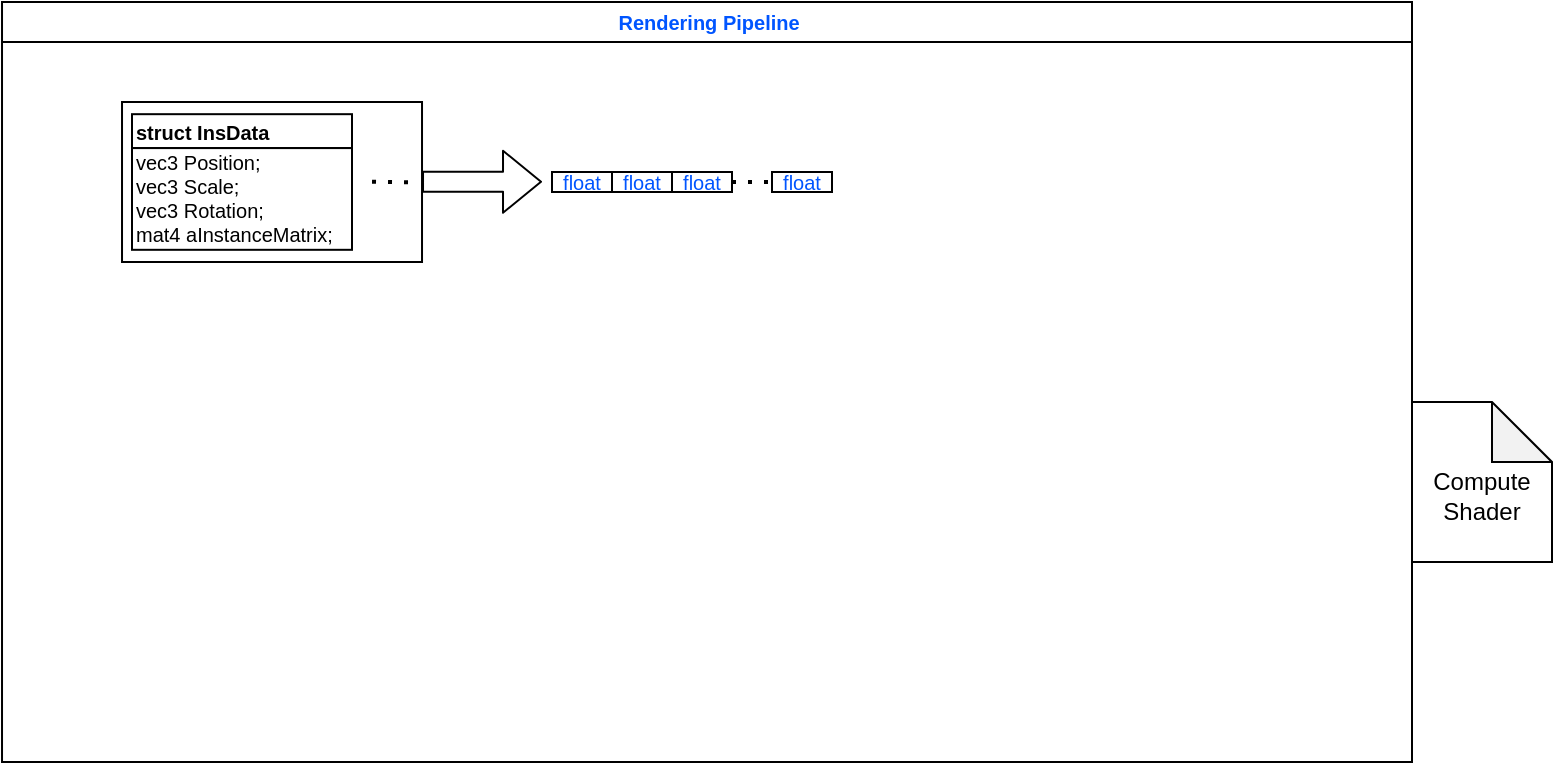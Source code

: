 <mxfile version="14.5.1" type="github">
  <diagram id="C5RBs43oDa-KdzZeNtuy" name="Page-1">
    <mxGraphModel dx="1422" dy="526" grid="1" gridSize="10" guides="1" tooltips="1" connect="1" arrows="1" fold="1" page="1" pageScale="1" pageWidth="827" pageHeight="1169" math="0" shadow="0">
      <root>
        <mxCell id="WIyWlLk6GJQsqaUBKTNV-0" />
        <mxCell id="WIyWlLk6GJQsqaUBKTNV-1" parent="WIyWlLk6GJQsqaUBKTNV-0" />
        <mxCell id="tY8or2dxc5fbOtywsdqu-50" value="Rendering Pipeline" style="swimlane;html=1;startSize=20;horizontal=1;containerType=tree;fontSize=10;fontColor=#0055FF;align=center;" vertex="1" parent="WIyWlLk6GJQsqaUBKTNV-1">
          <mxGeometry x="35.01" y="30" width="704.99" height="380" as="geometry" />
        </mxCell>
        <mxCell id="tY8or2dxc5fbOtywsdqu-52" value="&lt;span style=&quot;color: rgba(0 , 0 , 0 , 0) ; font-family: monospace ; font-size: 0px&quot;&gt;%3CmxGraphModel%3E%3Croot%3E%3CmxCell%20id%3D%220%22%2F%3E%3CmxCell%20id%3D%221%22%20parent%3D%220%22%2F%3E%3CmxCell%20id%3D%222%22%20value%3D%22%22%20style%3D%22endArrow%3Dnone%3Bdashed%3D1%3Bhtml%3D1%3BdashPattern%3D1%203%3BstrokeWidth%3D2%3B%22%20edge%3D%221%22%20parent%3D%221%22%3E%3CmxGeometry%20width%3D%2250%22%20height%3D%2250%22%20relative%3D%221%22%20as%3D%22geometry%22%3E%3CmxPoint%20x%3D%22380%22%20y%3D%22109.71%22%20as%3D%22sourcePoint%22%2F%3E%3CmxPoint%20x%3D%22420%22%20y%3D%22109.71%22%20as%3D%22targetPoint%22%2F%3E%3C%2FmxGeometry%3E%3C%2FmxCell%3E%3CmxCell%20id%3D%223%22%20style%3D%22edgeStyle%3DorthogonalEdgeStyle%3Brounded%3D0%3BorthogonalLoop%3D1%3BjettySize%3Dauto%3Bhtml%3D1%3BfontSize%3D10%3BfontColor%3D%230055FF%3B%22%20edge%3D%221%22%20source%3D%224%22%20parent%3D%221%22%3E%3CmxGeometry%20relative%3D%221%22%20as%3D%22geometry%22%3E%3CmxPoint%20x%3D%22275%22%20y%3D%22197%22%20as%3D%22targetPoint%22%2F%3E%3C%2FmxGeometry%3E%3C%2FmxCell%3E%3CmxCell%20id%3D%224%22%20value%3D%22%22%20style%3D%22shape%3DcurlyBracket%3BwhiteSpace%3Dwrap%3Bhtml%3D1%3Brounded%3D1%3BfontSize%3D23%3Balign%3Dleft%3Brotation%3D-90%3B%22%20vertex%3D%221%22%20parent%3D%221%22%3E%3CmxGeometry%20x%3D%22265.32%22%20y%3D%2222.19%22%20width%3D%2219.38%22%20height%3D%22290%22%20as%3D%22geometry%22%2F%3E%3C%2FmxCell%3E%3CmxCell%20id%3D%225%22%20value%3D%22%22%20style%3D%22group%22%20vertex%3D%221%22%20connectable%3D%220%22%20parent%3D%221%22%3E%3CmxGeometry%20x%3D%22140%22%20y%3D%2270%22%20width%3D%22110%22%20height%3D%2280%22%20as%3D%22geometry%22%2F%3E%3C%2FmxCell%3E%3CmxCell%20id%3D%226%22%20value%3D%22%26lt%3Bspan%20style%3D%26quot%3Bcolor%3A%20rgb(0%20%2C%200%20%2C%200)%20%3B%20font-family%3A%20%26amp%3B%2334%3Bhelvetica%26amp%3B%2334%3B%20%3B%20text-align%3A%20center%26quot%3B%26gt%3B%26lt%3Bfont%20style%3D%26quot%3Bfont-size%3A%2010px%26quot%3B%26gt%3B%26lt%3Bb%26gt%3Bstruct%20InsData%26lt%3B%2Fb%26gt%3B%26lt%3B%2Ffont%26gt%3B%26lt%3B%2Fspan%26gt%3B%26lt%3Bspan%20style%3D%26quot%3Bcolor%3A%20rgb(0%20%2C%200%20%2C%200)%20%3B%20font-family%3A%20%26amp%3B%2334%3Bhelvetica%26amp%3B%2334%3B%20%3B%20font-size%3A%2012px%26quot%3B%26gt%3B%26lt%3Bbr%26gt%3B%26lt%3B%2Fspan%26gt%3B%22%20style%3D%22rounded%3D0%3BwhiteSpace%3Dwrap%3Bhtml%3D1%3BfontSize%3D10%3BfontColor%3D%230055FF%3Balign%3Dleft%3B%22%20vertex%3D%221%22%20parent%3D%225%22%3E%3CmxGeometry%20width%3D%22110%22%20height%3D%2220%22%20as%3D%22geometry%22%2F%3E%3C%2FmxCell%3E%3CmxCell%20id%3D%227%22%20value%3D%22%26lt%3Bfont%20style%3D%26quot%3Bfont-size%3A%2010px%26quot%3B%26gt%3B%26lt%3Bspan%20style%3D%26quot%3Bcolor%3A%20rgb(0%20%2C%200%20%2C%200)%26quot%3B%26gt%3Bvec3%20Position%3B%26lt%3B%2Fspan%26gt%3B%26lt%3Bbr%20style%3D%26quot%3Bcolor%3A%20rgb(0%20%2C%200%20%2C%200)%26quot%3B%26gt%3B%26lt%3B%2Ffont%26gt%3B%26lt%3Bdiv%20style%3D%26quot%3Bcolor%3A%20rgb(0%20%2C%200%20%2C%200)%26quot%3B%26gt%3B%26lt%3Bfont%20style%3D%26quot%3Bfont-size%3A%2010px%26quot%3B%26gt%3Bvec3%20Scale%3B%26lt%3B%2Ffont%26gt%3B%26lt%3B%2Fdiv%26gt%3B%26lt%3Bdiv%20style%3D%26quot%3Bcolor%3A%20rgb(0%20%2C%200%20%2C%200)%26quot%3B%26gt%3B%26lt%3Bfont%20style%3D%26quot%3Bfont-size%3A%2010px%26quot%3B%26gt%3Bvec3%20Rotation%3B%26lt%3B%2Ffont%26gt%3B%26lt%3B%2Fdiv%26gt%3B%26lt%3Bdiv%20style%3D%26quot%3Bcolor%3A%20rgb(0%20%2C%200%20%2C%200)%26quot%3B%26gt%3B%26lt%3Bfont%20style%3D%26quot%3Bfont-size%3A%2010px%26quot%3B%26gt%3Bmat4%20aInstanceMatrix%3B%26lt%3B%2Ffont%26gt%3B%26lt%3B%2Fdiv%26gt%3B%22%20style%3D%22rounded%3D0%3BwhiteSpace%3Dwrap%3Bhtml%3D1%3BfontSize%3D10%3BfontColor%3D%230055FF%3Balign%3Dleft%3B%22%20vertex%3D%221%22%20parent%3D%225%22%3E%3CmxGeometry%20y%3D%2220%22%20width%3D%22110%22%20height%3D%2260%22%20as%3D%22geometry%22%2F%3E%3C%2FmxCell%3E%3CmxCell%20id%3D%228%22%20value%3D%22%22%20style%3D%22group%22%20vertex%3D%221%22%20connectable%3D%220%22%20parent%3D%221%22%3E%3CmxGeometry%20x%3D%22260%22%20y%3D%2270%22%20width%3D%22110%22%20height%3D%2280%22%20as%3D%22geometry%22%2F%3E%3C%2FmxCell%3E%3CmxCell%20id%3D%229%22%20value%3D%22%26lt%3Bspan%20style%3D%26quot%3Bcolor%3A%20rgb(0%20%2C%200%20%2C%200)%20%3B%20font-family%3A%20%26amp%3B%2334%3Bhelvetica%26amp%3B%2334%3B%20%3B%20text-align%3A%20center%26quot%3B%26gt%3B%26lt%3Bfont%20style%3D%26quot%3Bfont-size%3A%2010px%26quot%3B%26gt%3B%26lt%3Bb%26gt%3Bstruct%20InsData%26lt%3B%2Fb%26gt%3B%26lt%3B%2Ffont%26gt%3B%26lt%3B%2Fspan%26gt%3B%26lt%3Bspan%20style%3D%26quot%3Bcolor%3A%20rgb(0%20%2C%200%20%2C%200)%20%3B%20font-family%3A%20%26amp%3B%2334%3Bhelvetica%26amp%3B%2334%3B%20%3B%20font-size%3A%2012px%26quot%3B%26gt%3B%26lt%3Bbr%26gt%3B%26lt%3B%2Fspan%26gt%3B%22%20style%3D%22rounded%3D0%3BwhiteSpace%3Dwrap%3Bhtml%3D1%3BfontSize%3D10%3BfontColor%3D%230055FF%3Balign%3Dleft%3B%22%20vertex%3D%221%22%20parent%3D%228%22%3E%3CmxGeometry%20width%3D%22110%22%20height%3D%2220%22%20as%3D%22geometry%22%2F%3E%3C%2FmxCell%3E%3CmxCell%20id%3D%2210%22%20value%3D%22%26lt%3Bfont%20style%3D%26quot%3Bfont-size%3A%2010px%26quot%3B%26gt%3B%26lt%3Bspan%20style%3D%26quot%3Bcolor%3A%20rgb(0%20%2C%200%20%2C%200)%26quot%3B%26gt%3Bvec3%20Position%3B%26lt%3B%2Fspan%26gt%3B%26lt%3Bbr%20style%3D%26quot%3Bcolor%3A%20rgb(0%20%2C%200%20%2C%200)%26quot%3B%26gt%3B%26lt%3B%2Ffont%26gt%3B%26lt%3Bdiv%20style%3D%26quot%3Bcolor%3A%20rgb(0%20%2C%200%20%2C%200)%26quot%3B%26gt%3B%26lt%3Bfont%20style%3D%26quot%3Bfont-size%3A%2010px%26quot%3B%26gt%3Bvec3%20Scale%3B%26lt%3B%2Ffont%26gt%3B%26lt%3B%2Fdiv%26gt%3B%26lt%3Bdiv%20style%3D%26quot%3Bcolor%3A%20rgb(0%20%2C%200%20%2C%200)%26quot%3B%26gt%3B%26lt%3Bfont%20style%3D%26quot%3Bfont-size%3A%2010px%26quot%3B%26gt%3Bvec3%20Rotation%3B%26lt%3B%2Ffont%26gt%3B%26lt%3B%2Fdiv%26gt%3B%26lt%3Bdiv%20style%3D%26quot%3Bcolor%3A%20rgb(0%20%2C%200%20%2C%200)%26quot%3B%26gt%3B%26lt%3Bfont%20style%3D%26quot%3Bfont-size%3A%2010px%26quot%3B%26gt%3Bmat4%20aInstanceMatrix%3B%26lt%3B%2Ffont%26gt%3B%26lt%3B%2Fdiv%26gt%3B%22%20style%3D%22rounded%3D0%3BwhiteSpace%3Dwrap%3Bhtml%3D1%3BfontSize%3D10%3BfontColor%3D%230055FF%3Balign%3Dleft%3B%22%20vertex%3D%221%22%20parent%3D%228%22%3E%3CmxGeometry%20y%3D%2220%22%20width%3D%22110%22%20height%3D%2260%22%20as%3D%22geometry%22%2F%3E%3C%2FmxCell%3E%3CmxCell%20id%3D%2211%22%20value%3D%22float%22%20style%3D%22rounded%3D0%3BwhiteSpace%3Dwrap%3Bhtml%3D1%3BfontSize%3D10%3BfontColor%3D%230055FF%3Balign%3Dcenter%3B%22%20vertex%3D%221%22%20parent%3D%221%22%3E%3CmxGeometry%20x%3D%22177%22%20y%3D%22210%22%20width%3D%2230%22%20height%3D%2210%22%20as%3D%22geometry%22%2F%3E%3C%2FmxCell%3E%3CmxCell%20id%3D%2212%22%20value%3D%22float%22%20style%3D%22rounded%3D0%3BwhiteSpace%3Dwrap%3Bhtml%3D1%3BfontSize%3D10%3BfontColor%3D%230055FF%3Balign%3Dcenter%3B%22%20vertex%3D%221%22%20parent%3D%221%22%3E%3CmxGeometry%20x%3D%22207%22%20y%3D%22210%22%20width%3D%2230%22%20height%3D%2210%22%20as%3D%22geometry%22%2F%3E%3C%2FmxCell%3E%3CmxCell%20id%3D%2213%22%20value%3D%22float%22%20style%3D%22rounded%3D0%3BwhiteSpace%3Dwrap%3Bhtml%3D1%3BfontSize%3D10%3BfontColor%3D%230055FF%3Balign%3Dcenter%3B%22%20vertex%3D%221%22%20parent%3D%221%22%3E%3CmxGeometry%20x%3D%22237%22%20y%3D%22210%22%20width%3D%2230%22%20height%3D%2210%22%20as%3D%22geometry%22%2F%3E%3C%2FmxCell%3E%3CmxCell%20id%3D%2214%22%20value%3D%22float%22%20style%3D%22rounded%3D0%3BwhiteSpace%3Dwrap%3Bhtml%3D1%3BfontSize%3D10%3BfontColor%3D%230055FF%3Balign%3Dcenter%3B%22%20vertex%3D%221%22%20parent%3D%221%22%3E%3CmxGeometry%20x%3D%22267%22%20y%3D%22210%22%20width%3D%2230%22%20height%3D%2210%22%20as%3D%22geometry%22%2F%3E%3C%2FmxCell%3E%3CmxCell%20id%3D%2215%22%20value%3D%22%22%20style%3D%22endArrow%3Dnone%3Bdashed%3D1%3Bhtml%3D1%3BdashPattern%3D1%203%3BstrokeWidth%3D2%3B%22%20edge%3D%221%22%20parent%3D%221%22%3E%3CmxGeometry%20width%3D%2250%22%20height%3D%2250%22%20relative%3D%221%22%20as%3D%22geometry%22%3E%3CmxPoint%20x%3D%22302%22%20y%3D%22214.71%22%20as%3D%22sourcePoint%22%2F%3E%3CmxPoint%20x%3D%22337%22%20y%3D%22215%22%20as%3D%22targetPoint%22%2F%3E%3C%2FmxGeometry%3E%3C%2FmxCell%3E%3CmxCell%20id%3D%2216%22%20value%3D%22float%22%20style%3D%22rounded%3D0%3BwhiteSpace%3Dwrap%3Bhtml%3D1%3BfontSize%3D10%3BfontColor%3D%230055FF%3Balign%3Dcenter%3B%22%20vertex%3D%221%22%20parent%3D%221%22%3E%3CmxGeometry%20x%3D%22340%22%20y%3D%22210%22%20width%3D%2230%22%20height%3D%2210%22%20as%3D%22geometry%22%2F%3E%3C%2FmxCell%3E%3C%2Froot%3E%3C%2FmxGraphModel%3E&lt;/span&gt;" style="whiteSpace=wrap;html=1;treeFolding=1;treeMoving=1;newEdgeStyle={&quot;edgeStyle&quot;:&quot;elbowEdgeStyle&quot;,&quot;startArrow&quot;:&quot;none&quot;,&quot;endArrow&quot;:&quot;none&quot;};" vertex="1" parent="tY8or2dxc5fbOtywsdqu-50">
          <mxGeometry x="60" y="50" width="150" height="80" as="geometry" />
        </mxCell>
        <mxCell id="tY8or2dxc5fbOtywsdqu-63" value="float" style="rounded=0;whiteSpace=wrap;html=1;fontSize=10;fontColor=#0055FF;align=center;" vertex="1" parent="tY8or2dxc5fbOtywsdqu-50">
          <mxGeometry x="274.99" y="85" width="30" height="10" as="geometry" />
        </mxCell>
        <mxCell id="tY8or2dxc5fbOtywsdqu-64" value="float" style="rounded=0;whiteSpace=wrap;html=1;fontSize=10;fontColor=#0055FF;align=center;" vertex="1" parent="tY8or2dxc5fbOtywsdqu-50">
          <mxGeometry x="304.99" y="85" width="30" height="10" as="geometry" />
        </mxCell>
        <mxCell id="tY8or2dxc5fbOtywsdqu-65" value="float" style="rounded=0;whiteSpace=wrap;html=1;fontSize=10;fontColor=#0055FF;align=center;" vertex="1" parent="tY8or2dxc5fbOtywsdqu-50">
          <mxGeometry x="334.99" y="85" width="30" height="10" as="geometry" />
        </mxCell>
        <mxCell id="tY8or2dxc5fbOtywsdqu-67" value="" style="endArrow=none;dashed=1;html=1;dashPattern=1 3;strokeWidth=2;" edge="1" parent="tY8or2dxc5fbOtywsdqu-50">
          <mxGeometry width="50" height="50" relative="1" as="geometry">
            <mxPoint x="364.99" y="90" as="sourcePoint" />
            <mxPoint x="384.99" y="90" as="targetPoint" />
          </mxGeometry>
        </mxCell>
        <mxCell id="tY8or2dxc5fbOtywsdqu-68" value="float" style="rounded=0;whiteSpace=wrap;html=1;fontSize=10;fontColor=#0055FF;align=center;" vertex="1" parent="tY8or2dxc5fbOtywsdqu-50">
          <mxGeometry x="384.99" y="85" width="30" height="10" as="geometry" />
        </mxCell>
        <mxCell id="tY8or2dxc5fbOtywsdqu-71" value="" style="shape=flexArrow;endArrow=classic;html=1;fontSize=10;fontColor=#0055FF;" edge="1" parent="tY8or2dxc5fbOtywsdqu-50">
          <mxGeometry width="50" height="50" relative="1" as="geometry">
            <mxPoint x="210" y="89.88" as="sourcePoint" />
            <mxPoint x="270" y="89.88" as="targetPoint" />
          </mxGeometry>
        </mxCell>
        <mxCell id="tY8or2dxc5fbOtywsdqu-72" value="" style="endArrow=none;dashed=1;html=1;dashPattern=1 3;strokeWidth=2;" edge="1" parent="tY8or2dxc5fbOtywsdqu-50">
          <mxGeometry width="50" height="50" relative="1" as="geometry">
            <mxPoint x="185" y="89.85" as="sourcePoint" />
            <mxPoint x="205" y="90.14" as="targetPoint" />
          </mxGeometry>
        </mxCell>
        <mxCell id="tY8or2dxc5fbOtywsdqu-70" value="&lt;span style=&quot;color: rgb(0 , 0 , 0) ; font-size: 12px&quot;&gt;&lt;br&gt;Compute Shader&lt;/span&gt;" style="shape=note;whiteSpace=wrap;html=1;backgroundOutline=1;darkOpacity=0.05;fontSize=10;fontColor=#0055FF;align=center;" vertex="1" parent="WIyWlLk6GJQsqaUBKTNV-1">
          <mxGeometry x="740" y="230" width="70" height="80" as="geometry" />
        </mxCell>
        <mxCell id="tY8or2dxc5fbOtywsdqu-73" value="" style="group" vertex="1" connectable="0" parent="WIyWlLk6GJQsqaUBKTNV-1">
          <mxGeometry x="100" y="86.09" width="110" height="67.81" as="geometry" />
        </mxCell>
        <mxCell id="tY8or2dxc5fbOtywsdqu-74" value="&lt;span style=&quot;color: rgb(0 , 0 , 0) ; font-family: &amp;#34;helvetica&amp;#34; ; text-align: center&quot;&gt;&lt;font style=&quot;font-size: 10px&quot;&gt;&lt;b&gt;struct InsData&lt;/b&gt;&lt;/font&gt;&lt;/span&gt;&lt;span style=&quot;color: rgb(0 , 0 , 0) ; font-family: &amp;#34;helvetica&amp;#34; ; font-size: 12px&quot;&gt;&lt;br&gt;&lt;/span&gt;" style="rounded=0;whiteSpace=wrap;html=1;fontSize=10;fontColor=#0055FF;align=left;" vertex="1" parent="tY8or2dxc5fbOtywsdqu-73">
          <mxGeometry width="110" height="16.953" as="geometry" />
        </mxCell>
        <mxCell id="tY8or2dxc5fbOtywsdqu-75" value="&lt;font style=&quot;font-size: 10px&quot;&gt;&lt;span style=&quot;color: rgb(0 , 0 , 0)&quot;&gt;vec3 Position;&lt;/span&gt;&lt;br style=&quot;color: rgb(0 , 0 , 0)&quot;&gt;&lt;/font&gt;&lt;div style=&quot;color: rgb(0 , 0 , 0)&quot;&gt;&lt;font style=&quot;font-size: 10px&quot;&gt;vec3 Scale;&lt;/font&gt;&lt;/div&gt;&lt;div style=&quot;color: rgb(0 , 0 , 0)&quot;&gt;&lt;font style=&quot;font-size: 10px&quot;&gt;vec3 Rotation;&lt;/font&gt;&lt;/div&gt;&lt;div style=&quot;color: rgb(0 , 0 , 0)&quot;&gt;&lt;font style=&quot;font-size: 10px&quot;&gt;mat4 aInstanceMatrix;&lt;/font&gt;&lt;/div&gt;" style="rounded=0;whiteSpace=wrap;html=1;fontSize=10;fontColor=#0055FF;align=left;" vertex="1" parent="tY8or2dxc5fbOtywsdqu-73">
          <mxGeometry y="16.953" width="110" height="50.858" as="geometry" />
        </mxCell>
      </root>
    </mxGraphModel>
  </diagram>
</mxfile>
